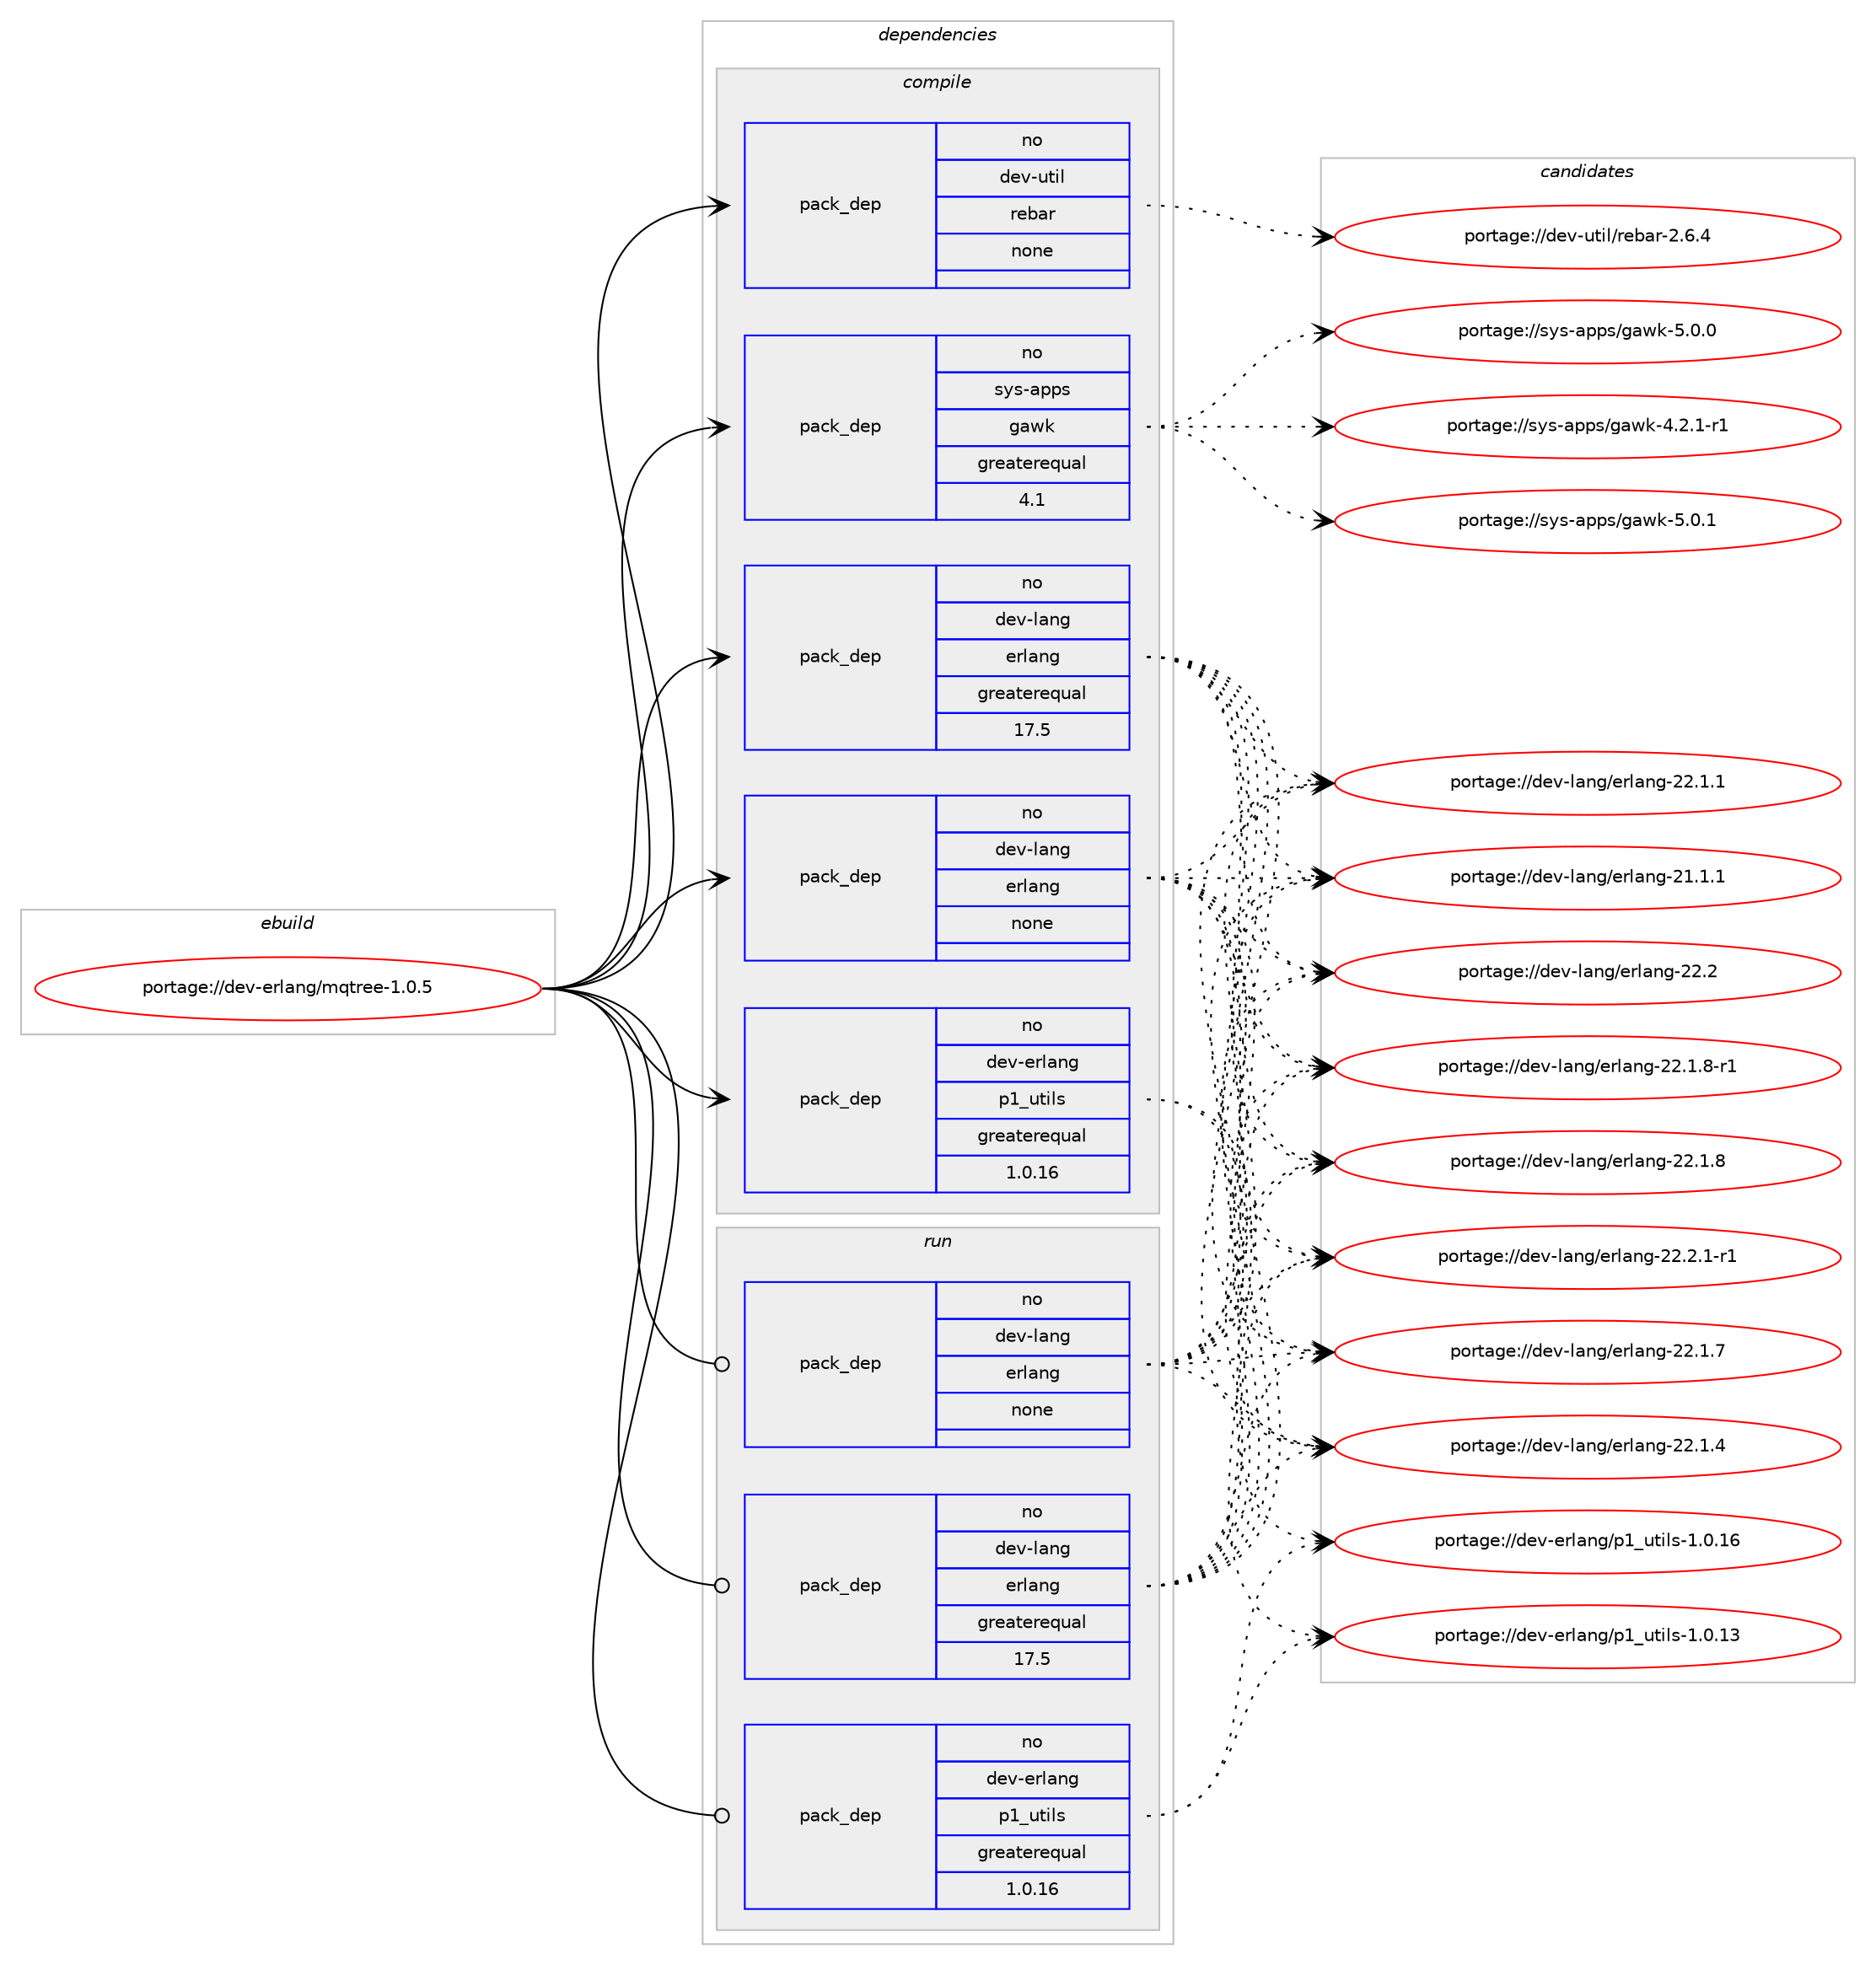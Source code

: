 digraph prolog {

# *************
# Graph options
# *************

newrank=true;
concentrate=true;
compound=true;
graph [rankdir=LR,fontname=Helvetica,fontsize=10,ranksep=1.5];#, ranksep=2.5, nodesep=0.2];
edge  [arrowhead=vee];
node  [fontname=Helvetica,fontsize=10];

# **********
# The ebuild
# **********

subgraph cluster_leftcol {
color=gray;
label=<<i>ebuild</i>>;
id [label="portage://dev-erlang/mqtree-1.0.5", color=red, width=4, href="../dev-erlang/mqtree-1.0.5.svg"];
}

# ****************
# The dependencies
# ****************

subgraph cluster_midcol {
color=gray;
label=<<i>dependencies</i>>;
subgraph cluster_compile {
fillcolor="#eeeeee";
style=filled;
label=<<i>compile</i>>;
subgraph pack432199 {
dependency574949 [label=<<TABLE BORDER="0" CELLBORDER="1" CELLSPACING="0" CELLPADDING="4" WIDTH="220"><TR><TD ROWSPAN="6" CELLPADDING="30">pack_dep</TD></TR><TR><TD WIDTH="110">no</TD></TR><TR><TD>dev-erlang</TD></TR><TR><TD>p1_utils</TD></TR><TR><TD>greaterequal</TD></TR><TR><TD>1.0.16</TD></TR></TABLE>>, shape=none, color=blue];
}
id:e -> dependency574949:w [weight=20,style="solid",arrowhead="vee"];
subgraph pack432200 {
dependency574950 [label=<<TABLE BORDER="0" CELLBORDER="1" CELLSPACING="0" CELLPADDING="4" WIDTH="220"><TR><TD ROWSPAN="6" CELLPADDING="30">pack_dep</TD></TR><TR><TD WIDTH="110">no</TD></TR><TR><TD>dev-lang</TD></TR><TR><TD>erlang</TD></TR><TR><TD>greaterequal</TD></TR><TR><TD>17.5</TD></TR></TABLE>>, shape=none, color=blue];
}
id:e -> dependency574950:w [weight=20,style="solid",arrowhead="vee"];
subgraph pack432201 {
dependency574951 [label=<<TABLE BORDER="0" CELLBORDER="1" CELLSPACING="0" CELLPADDING="4" WIDTH="220"><TR><TD ROWSPAN="6" CELLPADDING="30">pack_dep</TD></TR><TR><TD WIDTH="110">no</TD></TR><TR><TD>dev-lang</TD></TR><TR><TD>erlang</TD></TR><TR><TD>none</TD></TR><TR><TD></TD></TR></TABLE>>, shape=none, color=blue];
}
id:e -> dependency574951:w [weight=20,style="solid",arrowhead="vee"];
subgraph pack432202 {
dependency574952 [label=<<TABLE BORDER="0" CELLBORDER="1" CELLSPACING="0" CELLPADDING="4" WIDTH="220"><TR><TD ROWSPAN="6" CELLPADDING="30">pack_dep</TD></TR><TR><TD WIDTH="110">no</TD></TR><TR><TD>dev-util</TD></TR><TR><TD>rebar</TD></TR><TR><TD>none</TD></TR><TR><TD></TD></TR></TABLE>>, shape=none, color=blue];
}
id:e -> dependency574952:w [weight=20,style="solid",arrowhead="vee"];
subgraph pack432203 {
dependency574953 [label=<<TABLE BORDER="0" CELLBORDER="1" CELLSPACING="0" CELLPADDING="4" WIDTH="220"><TR><TD ROWSPAN="6" CELLPADDING="30">pack_dep</TD></TR><TR><TD WIDTH="110">no</TD></TR><TR><TD>sys-apps</TD></TR><TR><TD>gawk</TD></TR><TR><TD>greaterequal</TD></TR><TR><TD>4.1</TD></TR></TABLE>>, shape=none, color=blue];
}
id:e -> dependency574953:w [weight=20,style="solid",arrowhead="vee"];
}
subgraph cluster_compileandrun {
fillcolor="#eeeeee";
style=filled;
label=<<i>compile and run</i>>;
}
subgraph cluster_run {
fillcolor="#eeeeee";
style=filled;
label=<<i>run</i>>;
subgraph pack432204 {
dependency574954 [label=<<TABLE BORDER="0" CELLBORDER="1" CELLSPACING="0" CELLPADDING="4" WIDTH="220"><TR><TD ROWSPAN="6" CELLPADDING="30">pack_dep</TD></TR><TR><TD WIDTH="110">no</TD></TR><TR><TD>dev-erlang</TD></TR><TR><TD>p1_utils</TD></TR><TR><TD>greaterequal</TD></TR><TR><TD>1.0.16</TD></TR></TABLE>>, shape=none, color=blue];
}
id:e -> dependency574954:w [weight=20,style="solid",arrowhead="odot"];
subgraph pack432205 {
dependency574955 [label=<<TABLE BORDER="0" CELLBORDER="1" CELLSPACING="0" CELLPADDING="4" WIDTH="220"><TR><TD ROWSPAN="6" CELLPADDING="30">pack_dep</TD></TR><TR><TD WIDTH="110">no</TD></TR><TR><TD>dev-lang</TD></TR><TR><TD>erlang</TD></TR><TR><TD>greaterequal</TD></TR><TR><TD>17.5</TD></TR></TABLE>>, shape=none, color=blue];
}
id:e -> dependency574955:w [weight=20,style="solid",arrowhead="odot"];
subgraph pack432206 {
dependency574956 [label=<<TABLE BORDER="0" CELLBORDER="1" CELLSPACING="0" CELLPADDING="4" WIDTH="220"><TR><TD ROWSPAN="6" CELLPADDING="30">pack_dep</TD></TR><TR><TD WIDTH="110">no</TD></TR><TR><TD>dev-lang</TD></TR><TR><TD>erlang</TD></TR><TR><TD>none</TD></TR><TR><TD></TD></TR></TABLE>>, shape=none, color=blue];
}
id:e -> dependency574956:w [weight=20,style="solid",arrowhead="odot"];
}
}

# **************
# The candidates
# **************

subgraph cluster_choices {
rank=same;
color=gray;
label=<<i>candidates</i>>;

subgraph choice432199 {
color=black;
nodesep=1;
choice100101118451011141089711010347112499511711610510811545494648464954 [label="portage://dev-erlang/p1_utils-1.0.16", color=red, width=4,href="../dev-erlang/p1_utils-1.0.16.svg"];
choice100101118451011141089711010347112499511711610510811545494648464951 [label="portage://dev-erlang/p1_utils-1.0.13", color=red, width=4,href="../dev-erlang/p1_utils-1.0.13.svg"];
dependency574949:e -> choice100101118451011141089711010347112499511711610510811545494648464954:w [style=dotted,weight="100"];
dependency574949:e -> choice100101118451011141089711010347112499511711610510811545494648464951:w [style=dotted,weight="100"];
}
subgraph choice432200 {
color=black;
nodesep=1;
choice10010111845108971101034710111410897110103455050465046494511449 [label="portage://dev-lang/erlang-22.2.1-r1", color=red, width=4,href="../dev-lang/erlang-22.2.1-r1.svg"];
choice100101118451089711010347101114108971101034550504650 [label="portage://dev-lang/erlang-22.2", color=red, width=4,href="../dev-lang/erlang-22.2.svg"];
choice10010111845108971101034710111410897110103455050464946564511449 [label="portage://dev-lang/erlang-22.1.8-r1", color=red, width=4,href="../dev-lang/erlang-22.1.8-r1.svg"];
choice1001011184510897110103471011141089711010345505046494656 [label="portage://dev-lang/erlang-22.1.8", color=red, width=4,href="../dev-lang/erlang-22.1.8.svg"];
choice1001011184510897110103471011141089711010345505046494655 [label="portage://dev-lang/erlang-22.1.7", color=red, width=4,href="../dev-lang/erlang-22.1.7.svg"];
choice1001011184510897110103471011141089711010345505046494652 [label="portage://dev-lang/erlang-22.1.4", color=red, width=4,href="../dev-lang/erlang-22.1.4.svg"];
choice1001011184510897110103471011141089711010345505046494649 [label="portage://dev-lang/erlang-22.1.1", color=red, width=4,href="../dev-lang/erlang-22.1.1.svg"];
choice1001011184510897110103471011141089711010345504946494649 [label="portage://dev-lang/erlang-21.1.1", color=red, width=4,href="../dev-lang/erlang-21.1.1.svg"];
dependency574950:e -> choice10010111845108971101034710111410897110103455050465046494511449:w [style=dotted,weight="100"];
dependency574950:e -> choice100101118451089711010347101114108971101034550504650:w [style=dotted,weight="100"];
dependency574950:e -> choice10010111845108971101034710111410897110103455050464946564511449:w [style=dotted,weight="100"];
dependency574950:e -> choice1001011184510897110103471011141089711010345505046494656:w [style=dotted,weight="100"];
dependency574950:e -> choice1001011184510897110103471011141089711010345505046494655:w [style=dotted,weight="100"];
dependency574950:e -> choice1001011184510897110103471011141089711010345505046494652:w [style=dotted,weight="100"];
dependency574950:e -> choice1001011184510897110103471011141089711010345505046494649:w [style=dotted,weight="100"];
dependency574950:e -> choice1001011184510897110103471011141089711010345504946494649:w [style=dotted,weight="100"];
}
subgraph choice432201 {
color=black;
nodesep=1;
choice10010111845108971101034710111410897110103455050465046494511449 [label="portage://dev-lang/erlang-22.2.1-r1", color=red, width=4,href="../dev-lang/erlang-22.2.1-r1.svg"];
choice100101118451089711010347101114108971101034550504650 [label="portage://dev-lang/erlang-22.2", color=red, width=4,href="../dev-lang/erlang-22.2.svg"];
choice10010111845108971101034710111410897110103455050464946564511449 [label="portage://dev-lang/erlang-22.1.8-r1", color=red, width=4,href="../dev-lang/erlang-22.1.8-r1.svg"];
choice1001011184510897110103471011141089711010345505046494656 [label="portage://dev-lang/erlang-22.1.8", color=red, width=4,href="../dev-lang/erlang-22.1.8.svg"];
choice1001011184510897110103471011141089711010345505046494655 [label="portage://dev-lang/erlang-22.1.7", color=red, width=4,href="../dev-lang/erlang-22.1.7.svg"];
choice1001011184510897110103471011141089711010345505046494652 [label="portage://dev-lang/erlang-22.1.4", color=red, width=4,href="../dev-lang/erlang-22.1.4.svg"];
choice1001011184510897110103471011141089711010345505046494649 [label="portage://dev-lang/erlang-22.1.1", color=red, width=4,href="../dev-lang/erlang-22.1.1.svg"];
choice1001011184510897110103471011141089711010345504946494649 [label="portage://dev-lang/erlang-21.1.1", color=red, width=4,href="../dev-lang/erlang-21.1.1.svg"];
dependency574951:e -> choice10010111845108971101034710111410897110103455050465046494511449:w [style=dotted,weight="100"];
dependency574951:e -> choice100101118451089711010347101114108971101034550504650:w [style=dotted,weight="100"];
dependency574951:e -> choice10010111845108971101034710111410897110103455050464946564511449:w [style=dotted,weight="100"];
dependency574951:e -> choice1001011184510897110103471011141089711010345505046494656:w [style=dotted,weight="100"];
dependency574951:e -> choice1001011184510897110103471011141089711010345505046494655:w [style=dotted,weight="100"];
dependency574951:e -> choice1001011184510897110103471011141089711010345505046494652:w [style=dotted,weight="100"];
dependency574951:e -> choice1001011184510897110103471011141089711010345505046494649:w [style=dotted,weight="100"];
dependency574951:e -> choice1001011184510897110103471011141089711010345504946494649:w [style=dotted,weight="100"];
}
subgraph choice432202 {
color=black;
nodesep=1;
choice10010111845117116105108471141019897114455046544652 [label="portage://dev-util/rebar-2.6.4", color=red, width=4,href="../dev-util/rebar-2.6.4.svg"];
dependency574952:e -> choice10010111845117116105108471141019897114455046544652:w [style=dotted,weight="100"];
}
subgraph choice432203 {
color=black;
nodesep=1;
choice11512111545971121121154710397119107455346484649 [label="portage://sys-apps/gawk-5.0.1", color=red, width=4,href="../sys-apps/gawk-5.0.1.svg"];
choice11512111545971121121154710397119107455346484648 [label="portage://sys-apps/gawk-5.0.0", color=red, width=4,href="../sys-apps/gawk-5.0.0.svg"];
choice115121115459711211211547103971191074552465046494511449 [label="portage://sys-apps/gawk-4.2.1-r1", color=red, width=4,href="../sys-apps/gawk-4.2.1-r1.svg"];
dependency574953:e -> choice11512111545971121121154710397119107455346484649:w [style=dotted,weight="100"];
dependency574953:e -> choice11512111545971121121154710397119107455346484648:w [style=dotted,weight="100"];
dependency574953:e -> choice115121115459711211211547103971191074552465046494511449:w [style=dotted,weight="100"];
}
subgraph choice432204 {
color=black;
nodesep=1;
choice100101118451011141089711010347112499511711610510811545494648464954 [label="portage://dev-erlang/p1_utils-1.0.16", color=red, width=4,href="../dev-erlang/p1_utils-1.0.16.svg"];
choice100101118451011141089711010347112499511711610510811545494648464951 [label="portage://dev-erlang/p1_utils-1.0.13", color=red, width=4,href="../dev-erlang/p1_utils-1.0.13.svg"];
dependency574954:e -> choice100101118451011141089711010347112499511711610510811545494648464954:w [style=dotted,weight="100"];
dependency574954:e -> choice100101118451011141089711010347112499511711610510811545494648464951:w [style=dotted,weight="100"];
}
subgraph choice432205 {
color=black;
nodesep=1;
choice10010111845108971101034710111410897110103455050465046494511449 [label="portage://dev-lang/erlang-22.2.1-r1", color=red, width=4,href="../dev-lang/erlang-22.2.1-r1.svg"];
choice100101118451089711010347101114108971101034550504650 [label="portage://dev-lang/erlang-22.2", color=red, width=4,href="../dev-lang/erlang-22.2.svg"];
choice10010111845108971101034710111410897110103455050464946564511449 [label="portage://dev-lang/erlang-22.1.8-r1", color=red, width=4,href="../dev-lang/erlang-22.1.8-r1.svg"];
choice1001011184510897110103471011141089711010345505046494656 [label="portage://dev-lang/erlang-22.1.8", color=red, width=4,href="../dev-lang/erlang-22.1.8.svg"];
choice1001011184510897110103471011141089711010345505046494655 [label="portage://dev-lang/erlang-22.1.7", color=red, width=4,href="../dev-lang/erlang-22.1.7.svg"];
choice1001011184510897110103471011141089711010345505046494652 [label="portage://dev-lang/erlang-22.1.4", color=red, width=4,href="../dev-lang/erlang-22.1.4.svg"];
choice1001011184510897110103471011141089711010345505046494649 [label="portage://dev-lang/erlang-22.1.1", color=red, width=4,href="../dev-lang/erlang-22.1.1.svg"];
choice1001011184510897110103471011141089711010345504946494649 [label="portage://dev-lang/erlang-21.1.1", color=red, width=4,href="../dev-lang/erlang-21.1.1.svg"];
dependency574955:e -> choice10010111845108971101034710111410897110103455050465046494511449:w [style=dotted,weight="100"];
dependency574955:e -> choice100101118451089711010347101114108971101034550504650:w [style=dotted,weight="100"];
dependency574955:e -> choice10010111845108971101034710111410897110103455050464946564511449:w [style=dotted,weight="100"];
dependency574955:e -> choice1001011184510897110103471011141089711010345505046494656:w [style=dotted,weight="100"];
dependency574955:e -> choice1001011184510897110103471011141089711010345505046494655:w [style=dotted,weight="100"];
dependency574955:e -> choice1001011184510897110103471011141089711010345505046494652:w [style=dotted,weight="100"];
dependency574955:e -> choice1001011184510897110103471011141089711010345505046494649:w [style=dotted,weight="100"];
dependency574955:e -> choice1001011184510897110103471011141089711010345504946494649:w [style=dotted,weight="100"];
}
subgraph choice432206 {
color=black;
nodesep=1;
choice10010111845108971101034710111410897110103455050465046494511449 [label="portage://dev-lang/erlang-22.2.1-r1", color=red, width=4,href="../dev-lang/erlang-22.2.1-r1.svg"];
choice100101118451089711010347101114108971101034550504650 [label="portage://dev-lang/erlang-22.2", color=red, width=4,href="../dev-lang/erlang-22.2.svg"];
choice10010111845108971101034710111410897110103455050464946564511449 [label="portage://dev-lang/erlang-22.1.8-r1", color=red, width=4,href="../dev-lang/erlang-22.1.8-r1.svg"];
choice1001011184510897110103471011141089711010345505046494656 [label="portage://dev-lang/erlang-22.1.8", color=red, width=4,href="../dev-lang/erlang-22.1.8.svg"];
choice1001011184510897110103471011141089711010345505046494655 [label="portage://dev-lang/erlang-22.1.7", color=red, width=4,href="../dev-lang/erlang-22.1.7.svg"];
choice1001011184510897110103471011141089711010345505046494652 [label="portage://dev-lang/erlang-22.1.4", color=red, width=4,href="../dev-lang/erlang-22.1.4.svg"];
choice1001011184510897110103471011141089711010345505046494649 [label="portage://dev-lang/erlang-22.1.1", color=red, width=4,href="../dev-lang/erlang-22.1.1.svg"];
choice1001011184510897110103471011141089711010345504946494649 [label="portage://dev-lang/erlang-21.1.1", color=red, width=4,href="../dev-lang/erlang-21.1.1.svg"];
dependency574956:e -> choice10010111845108971101034710111410897110103455050465046494511449:w [style=dotted,weight="100"];
dependency574956:e -> choice100101118451089711010347101114108971101034550504650:w [style=dotted,weight="100"];
dependency574956:e -> choice10010111845108971101034710111410897110103455050464946564511449:w [style=dotted,weight="100"];
dependency574956:e -> choice1001011184510897110103471011141089711010345505046494656:w [style=dotted,weight="100"];
dependency574956:e -> choice1001011184510897110103471011141089711010345505046494655:w [style=dotted,weight="100"];
dependency574956:e -> choice1001011184510897110103471011141089711010345505046494652:w [style=dotted,weight="100"];
dependency574956:e -> choice1001011184510897110103471011141089711010345505046494649:w [style=dotted,weight="100"];
dependency574956:e -> choice1001011184510897110103471011141089711010345504946494649:w [style=dotted,weight="100"];
}
}

}
